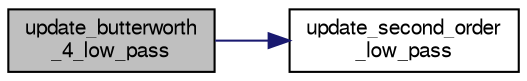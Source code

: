 digraph "update_butterworth_4_low_pass"
{
  edge [fontname="FreeSans",fontsize="10",labelfontname="FreeSans",labelfontsize="10"];
  node [fontname="FreeSans",fontsize="10",shape=record];
  rankdir="LR";
  Node1 [label="update_butterworth\l_4_low_pass",height=0.2,width=0.4,color="black", fillcolor="grey75", style="filled", fontcolor="black"];
  Node1 -> Node2 [color="midnightblue",fontsize="10",style="solid",fontname="FreeSans"];
  Node2 [label="update_second_order\l_low_pass",height=0.2,width=0.4,color="black", fillcolor="white", style="filled",URL="$low__pass__filter_8h.html#a039a2c61aa8ebdb1e4b4c5de6e79e531",tooltip="Update second order low pass filter state with a new value. "];
}

